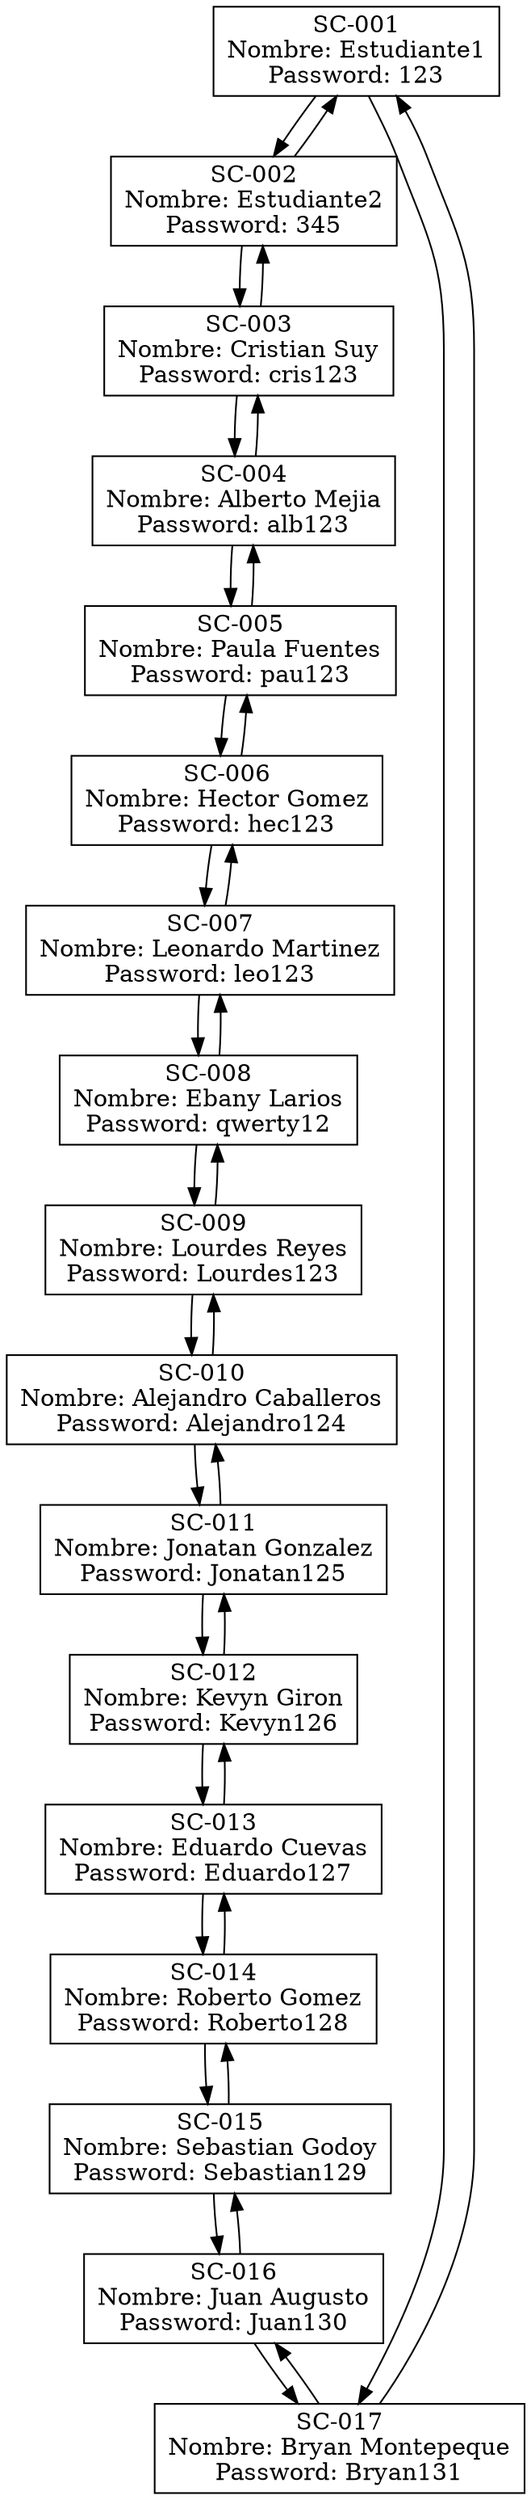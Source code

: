 digraph listaCircularGraph { 
 node[shape=box]; 
nodoLista0[label="SC-001\nNombre: Estudiante1\nPassword: 123"]; 
nodoLista1[label="SC-002\nNombre: Estudiante2\nPassword: 345"]; 
nodoLista2[label="SC-003\nNombre: Cristian Suy\nPassword: cris123"]; 
nodoLista3[label="SC-004\nNombre: Alberto Mejia\nPassword: alb123"]; 
nodoLista4[label="SC-005\nNombre: Paula Fuentes\nPassword: pau123"]; 
nodoLista5[label="SC-006\nNombre: Hector Gomez\nPassword: hec123"]; 
nodoLista6[label="SC-007\nNombre: Leonardo Martinez\nPassword: leo123"]; 
nodoLista7[label="SC-008\nNombre: Ebany Larios\nPassword: qwerty12"]; 
nodoLista8[label="SC-009\nNombre: Lourdes Reyes\nPassword: Lourdes123"]; 
nodoLista9[label="SC-010\nNombre: Alejandro Caballeros\nPassword: Alejandro124"]; 
nodoLista10[label="SC-011\nNombre: Jonatan Gonzalez\nPassword: Jonatan125"]; 
nodoLista11[label="SC-012\nNombre: Kevyn Giron\nPassword: Kevyn126"]; 
nodoLista12[label="SC-013\nNombre: Eduardo Cuevas\nPassword: Eduardo127"]; 
nodoLista13[label="SC-014\nNombre: Roberto Gomez\nPassword: Roberto128"]; 
nodoLista14[label="SC-015\nNombre: Sebastian Godoy\nPassword: Sebastian129"]; 
nodoLista15[label="SC-016\nNombre: Juan Augusto\nPassword: Juan130"]; 
nodoLista16[label="SC-017\nNombre: Bryan Montepeque\nPassword: Bryan131"]; 

nodoLista0 -> nodoLista1;
nodoLista1 -> nodoLista0;
nodoLista1 -> nodoLista2;
nodoLista2 -> nodoLista1;
nodoLista2 -> nodoLista3;
nodoLista3 -> nodoLista2;
nodoLista3 -> nodoLista4;
nodoLista4 -> nodoLista3;
nodoLista4 -> nodoLista5;
nodoLista5 -> nodoLista4;
nodoLista5 -> nodoLista6;
nodoLista6 -> nodoLista5;
nodoLista6 -> nodoLista7;
nodoLista7 -> nodoLista6;
nodoLista7 -> nodoLista8;
nodoLista8 -> nodoLista7;
nodoLista8 -> nodoLista9;
nodoLista9 -> nodoLista8;
nodoLista9 -> nodoLista10;
nodoLista10 -> nodoLista9;
nodoLista10 -> nodoLista11;
nodoLista11 -> nodoLista10;
nodoLista11 -> nodoLista12;
nodoLista12 -> nodoLista11;
nodoLista12 -> nodoLista13;
nodoLista13 -> nodoLista12;
nodoLista13 -> nodoLista14;
nodoLista14 -> nodoLista13;
nodoLista14 -> nodoLista15;
nodoLista15 -> nodoLista14;
nodoLista15 -> nodoLista16;
nodoLista16 -> nodoLista15;
nodoLista16 -> nodoLista0;
nodoLista0 -> nodoLista16;
} 
